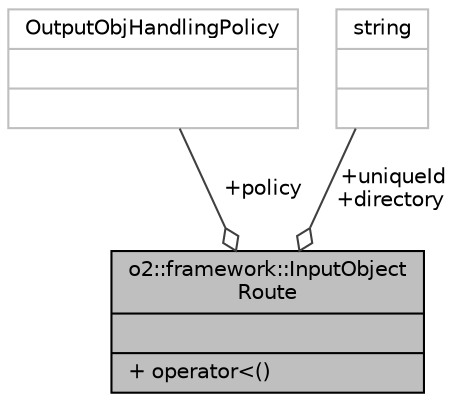 digraph "o2::framework::InputObjectRoute"
{
 // INTERACTIVE_SVG=YES
  bgcolor="transparent";
  edge [fontname="Helvetica",fontsize="10",labelfontname="Helvetica",labelfontsize="10"];
  node [fontname="Helvetica",fontsize="10",shape=record];
  Node1 [label="{o2::framework::InputObject\lRoute\n||+ operator\<()\l}",height=0.2,width=0.4,color="black", fillcolor="grey75", style="filled", fontcolor="black"];
  Node2 -> Node1 [color="grey25",fontsize="10",style="solid",label=" +policy" ,arrowhead="odiamond",fontname="Helvetica"];
  Node2 [label="{OutputObjHandlingPolicy\n||}",height=0.2,width=0.4,color="grey75"];
  Node3 -> Node1 [color="grey25",fontsize="10",style="solid",label=" +uniqueId\n+directory" ,arrowhead="odiamond",fontname="Helvetica"];
  Node3 [label="{string\n||}",height=0.2,width=0.4,color="grey75"];
}
